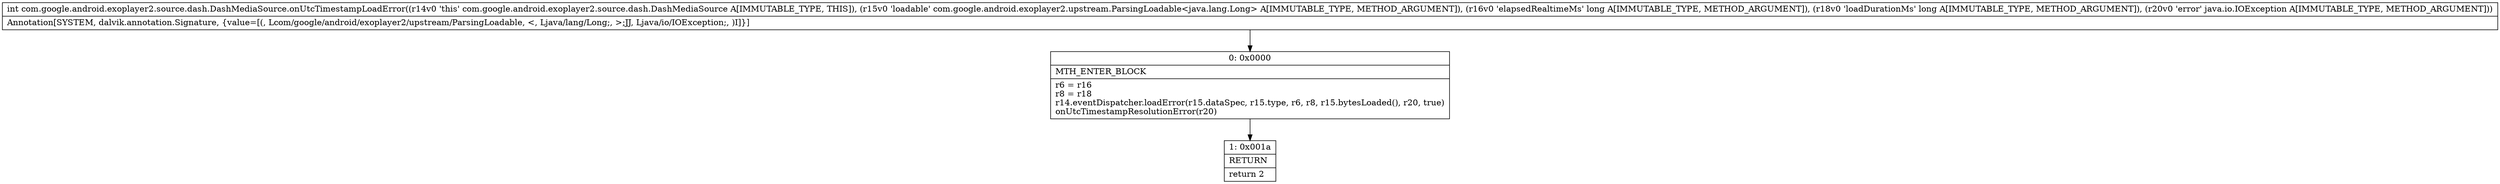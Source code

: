digraph "CFG forcom.google.android.exoplayer2.source.dash.DashMediaSource.onUtcTimestampLoadError(Lcom\/google\/android\/exoplayer2\/upstream\/ParsingLoadable;JJLjava\/io\/IOException;)I" {
Node_0 [shape=record,label="{0\:\ 0x0000|MTH_ENTER_BLOCK\l|r6 = r16\lr8 = r18\lr14.eventDispatcher.loadError(r15.dataSpec, r15.type, r6, r8, r15.bytesLoaded(), r20, true)\lonUtcTimestampResolutionError(r20)\l}"];
Node_1 [shape=record,label="{1\:\ 0x001a|RETURN\l|return 2\l}"];
MethodNode[shape=record,label="{int com.google.android.exoplayer2.source.dash.DashMediaSource.onUtcTimestampLoadError((r14v0 'this' com.google.android.exoplayer2.source.dash.DashMediaSource A[IMMUTABLE_TYPE, THIS]), (r15v0 'loadable' com.google.android.exoplayer2.upstream.ParsingLoadable\<java.lang.Long\> A[IMMUTABLE_TYPE, METHOD_ARGUMENT]), (r16v0 'elapsedRealtimeMs' long A[IMMUTABLE_TYPE, METHOD_ARGUMENT]), (r18v0 'loadDurationMs' long A[IMMUTABLE_TYPE, METHOD_ARGUMENT]), (r20v0 'error' java.io.IOException A[IMMUTABLE_TYPE, METHOD_ARGUMENT]))  | Annotation[SYSTEM, dalvik.annotation.Signature, \{value=[(, Lcom\/google\/android\/exoplayer2\/upstream\/ParsingLoadable, \<, Ljava\/lang\/Long;, \>;JJ, Ljava\/io\/IOException;, )I]\}]\l}"];
MethodNode -> Node_0;
Node_0 -> Node_1;
}

